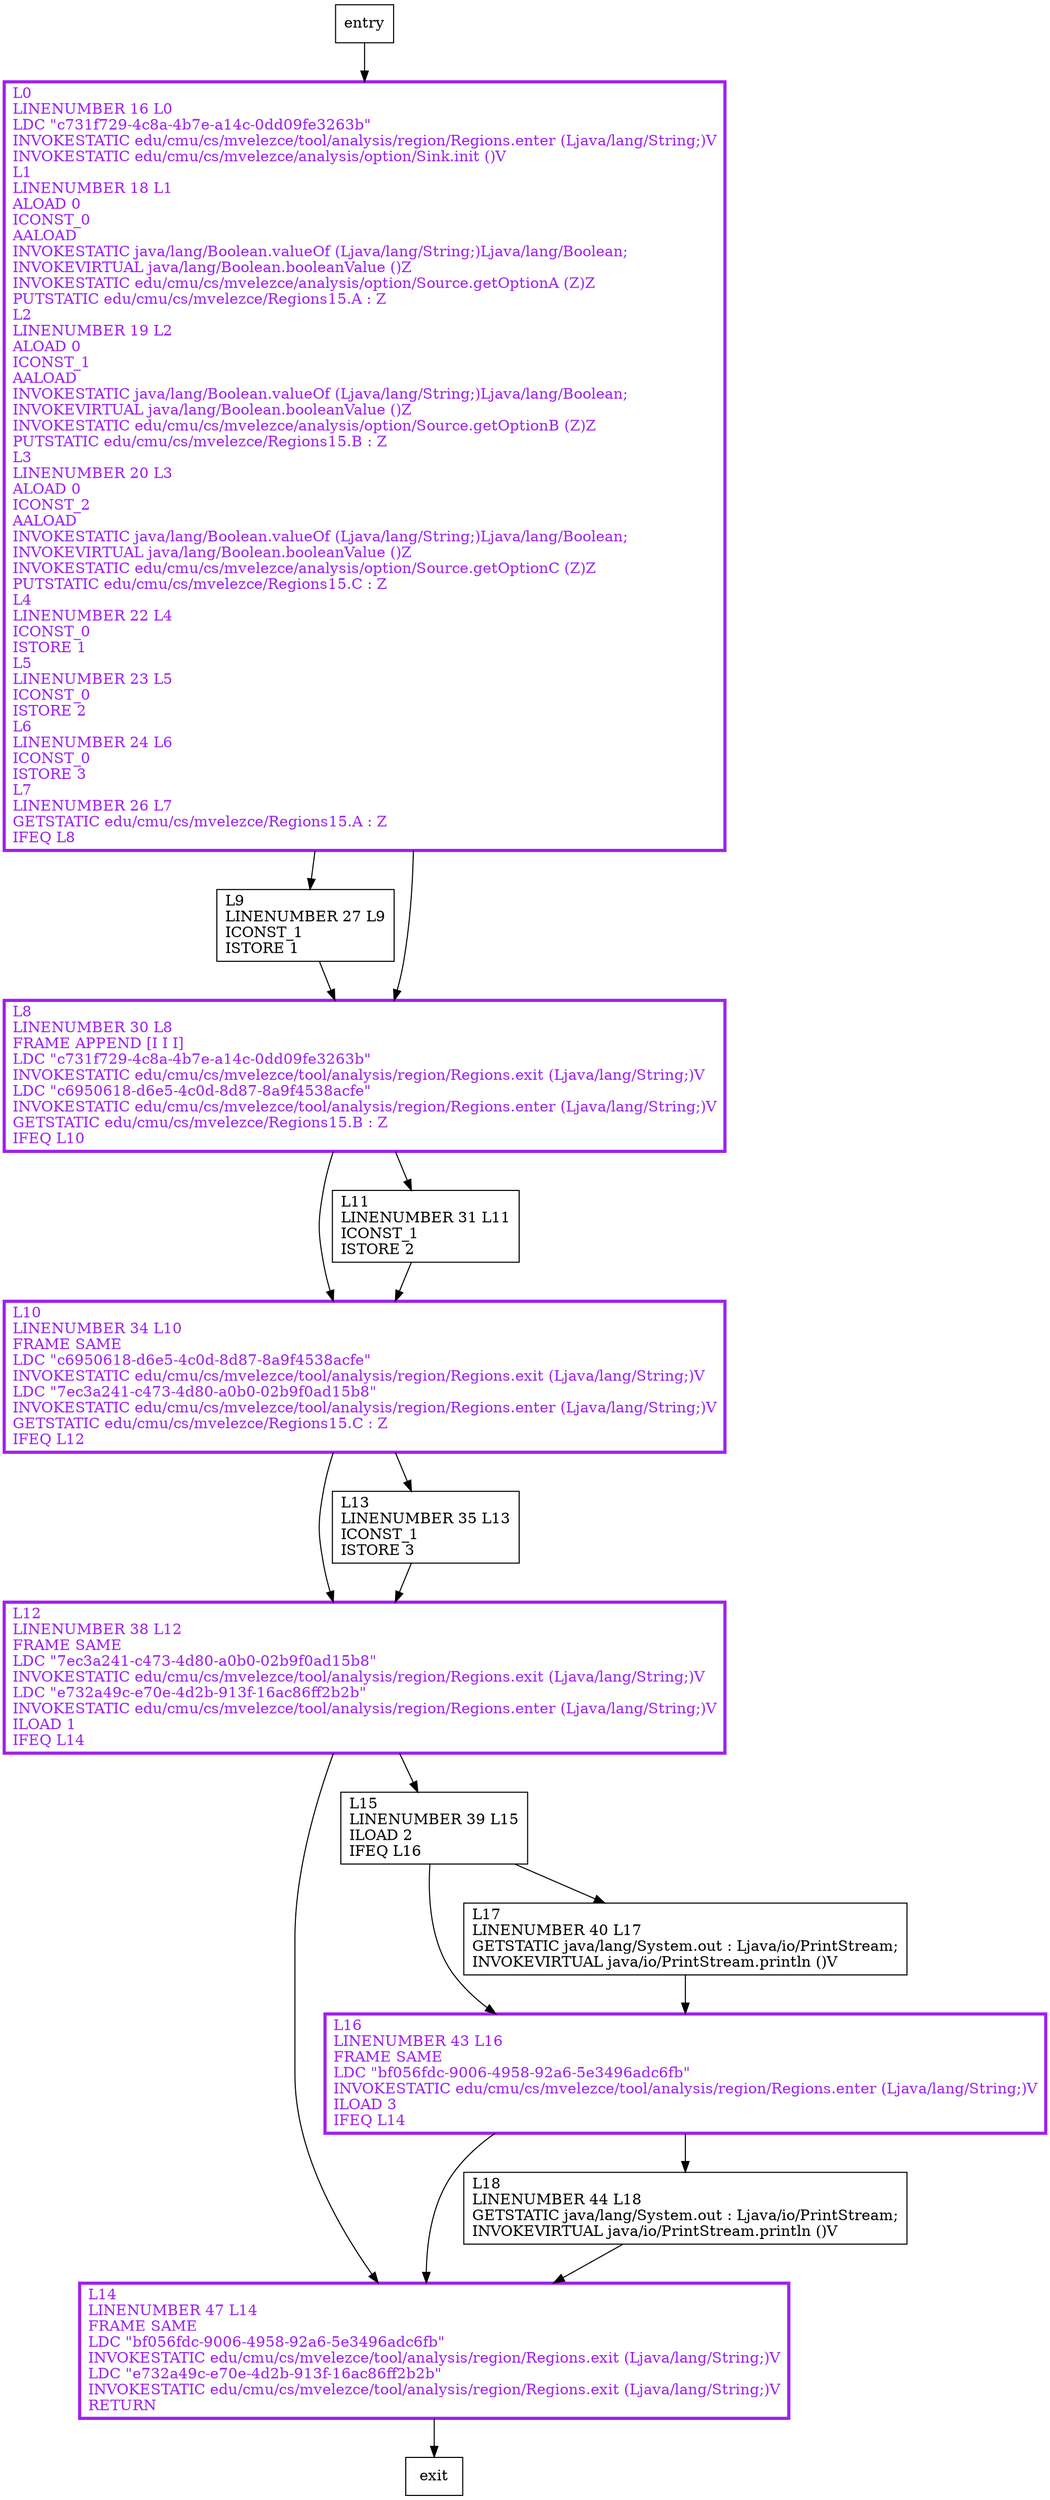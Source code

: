 digraph main {
node [shape=record];
710421549 [label="L10\lLINENUMBER 34 L10\lFRAME SAME\lLDC \"c6950618-d6e5-4c0d-8d87-8a9f4538acfe\"\lINVOKESTATIC edu/cmu/cs/mvelezce/tool/analysis/region/Regions.exit (Ljava/lang/String;)V\lLDC \"7ec3a241-c473-4d80-a0b0-02b9f0ad15b8\"\lINVOKESTATIC edu/cmu/cs/mvelezce/tool/analysis/region/Regions.enter (Ljava/lang/String;)V\lGETSTATIC edu/cmu/cs/mvelezce/Regions15.C : Z\lIFEQ L12\l"];
1695142815 [label="L12\lLINENUMBER 38 L12\lFRAME SAME\lLDC \"7ec3a241-c473-4d80-a0b0-02b9f0ad15b8\"\lINVOKESTATIC edu/cmu/cs/mvelezce/tool/analysis/region/Regions.exit (Ljava/lang/String;)V\lLDC \"e732a49c-e70e-4d2b-913f-16ac86ff2b2b\"\lINVOKESTATIC edu/cmu/cs/mvelezce/tool/analysis/region/Regions.enter (Ljava/lang/String;)V\lILOAD 1\lIFEQ L14\l"];
1464975790 [label="L16\lLINENUMBER 43 L16\lFRAME SAME\lLDC \"bf056fdc-9006-4958-92a6-5e3496adc6fb\"\lINVOKESTATIC edu/cmu/cs/mvelezce/tool/analysis/region/Regions.enter (Ljava/lang/String;)V\lILOAD 3\lIFEQ L14\l"];
1318968705 [label="L9\lLINENUMBER 27 L9\lICONST_1\lISTORE 1\l"];
1364521749 [label="L17\lLINENUMBER 40 L17\lGETSTATIC java/lang/System.out : Ljava/io/PrintStream;\lINVOKEVIRTUAL java/io/PrintStream.println ()V\l"];
1146277042 [label="L11\lLINENUMBER 31 L11\lICONST_1\lISTORE 2\l"];
780799656 [label="L14\lLINENUMBER 47 L14\lFRAME SAME\lLDC \"bf056fdc-9006-4958-92a6-5e3496adc6fb\"\lINVOKESTATIC edu/cmu/cs/mvelezce/tool/analysis/region/Regions.exit (Ljava/lang/String;)V\lLDC \"e732a49c-e70e-4d2b-913f-16ac86ff2b2b\"\lINVOKESTATIC edu/cmu/cs/mvelezce/tool/analysis/region/Regions.exit (Ljava/lang/String;)V\lRETURN\l"];
605076810 [label="L8\lLINENUMBER 30 L8\lFRAME APPEND [I I I]\lLDC \"c731f729-4c8a-4b7e-a14c-0dd09fe3263b\"\lINVOKESTATIC edu/cmu/cs/mvelezce/tool/analysis/region/Regions.exit (Ljava/lang/String;)V\lLDC \"c6950618-d6e5-4c0d-8d87-8a9f4538acfe\"\lINVOKESTATIC edu/cmu/cs/mvelezce/tool/analysis/region/Regions.enter (Ljava/lang/String;)V\lGETSTATIC edu/cmu/cs/mvelezce/Regions15.B : Z\lIFEQ L10\l"];
523118933 [label="L0\lLINENUMBER 16 L0\lLDC \"c731f729-4c8a-4b7e-a14c-0dd09fe3263b\"\lINVOKESTATIC edu/cmu/cs/mvelezce/tool/analysis/region/Regions.enter (Ljava/lang/String;)V\lINVOKESTATIC edu/cmu/cs/mvelezce/analysis/option/Sink.init ()V\lL1\lLINENUMBER 18 L1\lALOAD 0\lICONST_0\lAALOAD\lINVOKESTATIC java/lang/Boolean.valueOf (Ljava/lang/String;)Ljava/lang/Boolean;\lINVOKEVIRTUAL java/lang/Boolean.booleanValue ()Z\lINVOKESTATIC edu/cmu/cs/mvelezce/analysis/option/Source.getOptionA (Z)Z\lPUTSTATIC edu/cmu/cs/mvelezce/Regions15.A : Z\lL2\lLINENUMBER 19 L2\lALOAD 0\lICONST_1\lAALOAD\lINVOKESTATIC java/lang/Boolean.valueOf (Ljava/lang/String;)Ljava/lang/Boolean;\lINVOKEVIRTUAL java/lang/Boolean.booleanValue ()Z\lINVOKESTATIC edu/cmu/cs/mvelezce/analysis/option/Source.getOptionB (Z)Z\lPUTSTATIC edu/cmu/cs/mvelezce/Regions15.B : Z\lL3\lLINENUMBER 20 L3\lALOAD 0\lICONST_2\lAALOAD\lINVOKESTATIC java/lang/Boolean.valueOf (Ljava/lang/String;)Ljava/lang/Boolean;\lINVOKEVIRTUAL java/lang/Boolean.booleanValue ()Z\lINVOKESTATIC edu/cmu/cs/mvelezce/analysis/option/Source.getOptionC (Z)Z\lPUTSTATIC edu/cmu/cs/mvelezce/Regions15.C : Z\lL4\lLINENUMBER 22 L4\lICONST_0\lISTORE 1\lL5\lLINENUMBER 23 L5\lICONST_0\lISTORE 2\lL6\lLINENUMBER 24 L6\lICONST_0\lISTORE 3\lL7\lLINENUMBER 26 L7\lGETSTATIC edu/cmu/cs/mvelezce/Regions15.A : Z\lIFEQ L8\l"];
2087674007 [label="L15\lLINENUMBER 39 L15\lILOAD 2\lIFEQ L16\l"];
802506969 [label="L18\lLINENUMBER 44 L18\lGETSTATIC java/lang/System.out : Ljava/io/PrintStream;\lINVOKEVIRTUAL java/io/PrintStream.println ()V\l"];
1163422570 [label="L13\lLINENUMBER 35 L13\lICONST_1\lISTORE 3\l"];
entry;
exit;
1464975790 -> 780799656;
1464975790 -> 802506969;
2087674007 -> 1464975790;
2087674007 -> 1364521749;
802506969 -> 780799656;
1163422570 -> 1695142815;
entry -> 523118933;
710421549 -> 1695142815;
710421549 -> 1163422570;
1695142815 -> 780799656;
1695142815 -> 2087674007;
1318968705 -> 605076810;
1364521749 -> 1464975790;
1146277042 -> 710421549;
780799656 -> exit;
605076810 -> 710421549;
605076810 -> 1146277042;
523118933 -> 1318968705;
523118933 -> 605076810;
710421549[fontcolor="purple", penwidth=3, color="purple"];
1695142815[fontcolor="purple", penwidth=3, color="purple"];
1464975790[fontcolor="purple", penwidth=3, color="purple"];
780799656[fontcolor="purple", penwidth=3, color="purple"];
605076810[fontcolor="purple", penwidth=3, color="purple"];
523118933[fontcolor="purple", penwidth=3, color="purple"];
}
